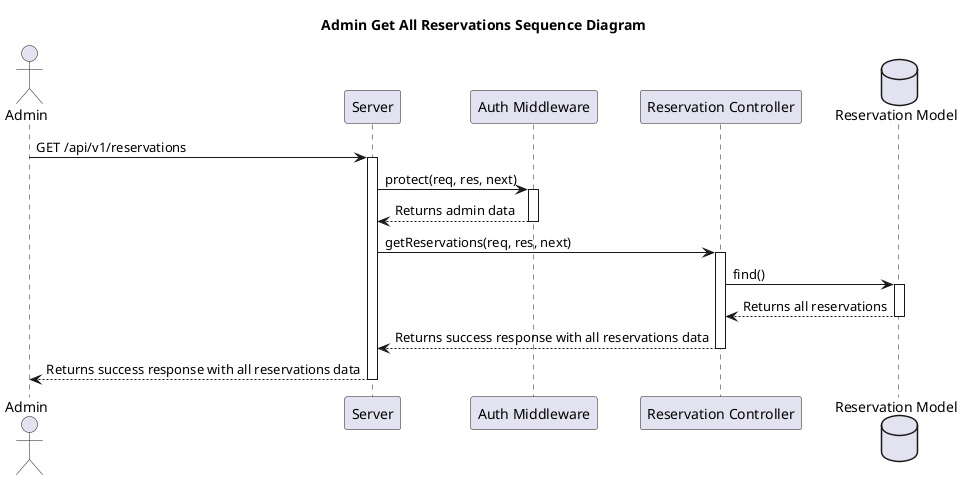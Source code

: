 @startuml Admin Get All Reservations Sequence Diagram  
title Admin Get All Reservations Sequence Diagram
actor Admin
participant "Server" as Server
participant "Auth Middleware" as Auth
participant "Reservation Controller" as Controller
database "Reservation Model" as Model

Admin -> Server: GET /api/v1/reservations
activate Server

Server -> Auth: protect(req, res, next)
activate Auth

Auth --> Server: Returns admin data
deactivate Auth

Server -> Controller: getReservations(req, res, next)
activate Controller

Controller -> Model: find()
activate Model

Model --> Controller: Returns all reservations
deactivate Model

Controller --> Server: Returns success response with all reservations data
deactivate Controller

Server --> Admin: Returns success response with all reservations data
deactivate Server
@enduml